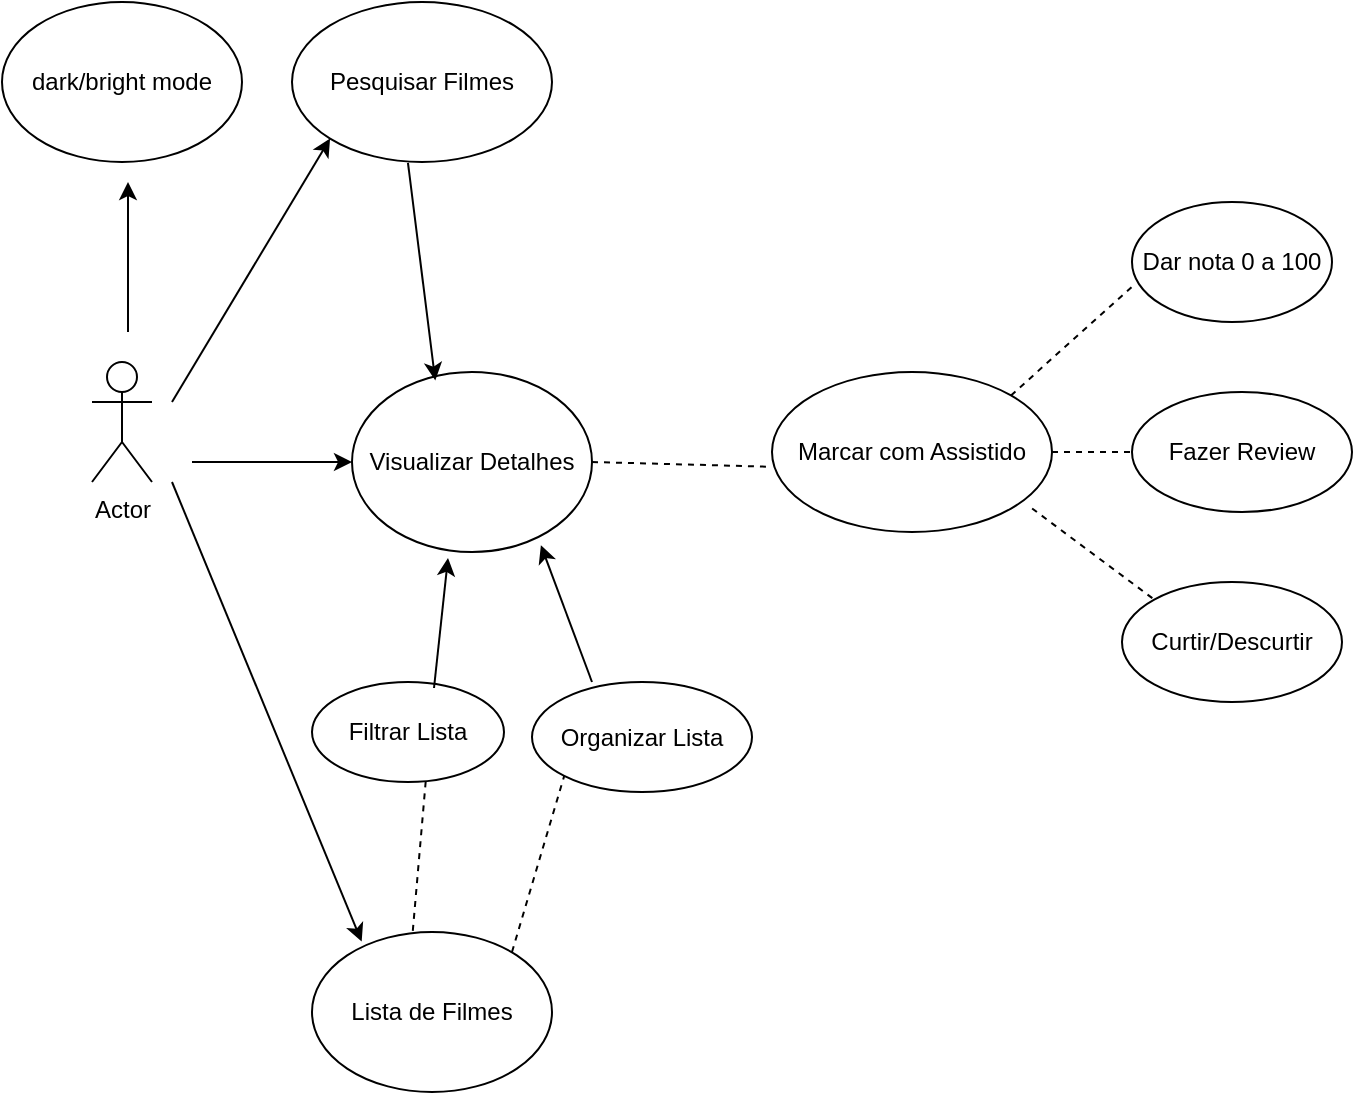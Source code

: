 <mxfile version="21.7.2" type="device">
  <diagram name="Página-1" id="O8CFx2J9XU56qer0C7IA">
    <mxGraphModel dx="1050" dy="574" grid="1" gridSize="10" guides="1" tooltips="1" connect="1" arrows="1" fold="1" page="1" pageScale="1" pageWidth="827" pageHeight="1169" math="0" shadow="0">
      <root>
        <mxCell id="0" />
        <mxCell id="1" parent="0" />
        <mxCell id="BVIy-EahmFEfsLHSjCyb-1" value="Actor" style="shape=umlActor;verticalLabelPosition=bottom;verticalAlign=top;html=1;outlineConnect=0;" vertex="1" parent="1">
          <mxGeometry x="120" y="220" width="30" height="60" as="geometry" />
        </mxCell>
        <mxCell id="BVIy-EahmFEfsLHSjCyb-2" value="" style="endArrow=classic;html=1;rounded=0;entryX=0;entryY=1;entryDx=0;entryDy=0;" edge="1" parent="1" target="BVIy-EahmFEfsLHSjCyb-5">
          <mxGeometry width="50" height="50" relative="1" as="geometry">
            <mxPoint x="160" y="240" as="sourcePoint" />
            <mxPoint x="230" y="130" as="targetPoint" />
          </mxGeometry>
        </mxCell>
        <mxCell id="BVIy-EahmFEfsLHSjCyb-4" value="" style="endArrow=classic;html=1;rounded=0;entryX=0.207;entryY=0.06;entryDx=0;entryDy=0;entryPerimeter=0;" edge="1" parent="1" target="BVIy-EahmFEfsLHSjCyb-20">
          <mxGeometry width="50" height="50" relative="1" as="geometry">
            <mxPoint x="160" y="280" as="sourcePoint" />
            <mxPoint x="240" y="440" as="targetPoint" />
          </mxGeometry>
        </mxCell>
        <mxCell id="BVIy-EahmFEfsLHSjCyb-5" value="&lt;span style=&quot;background-color: rgb(255, 255, 255);&quot;&gt;Pesquisar Filmes&lt;br&gt;&lt;/span&gt;" style="ellipse;whiteSpace=wrap;html=1;" vertex="1" parent="1">
          <mxGeometry x="220" y="40" width="130" height="80" as="geometry" />
        </mxCell>
        <mxCell id="BVIy-EahmFEfsLHSjCyb-6" value="Visualizar Detalhes" style="ellipse;whiteSpace=wrap;html=1;" vertex="1" parent="1">
          <mxGeometry x="250" y="225" width="120" height="90" as="geometry" />
        </mxCell>
        <mxCell id="BVIy-EahmFEfsLHSjCyb-7" value="Dar nota 0 a 100" style="ellipse;whiteSpace=wrap;html=1;" vertex="1" parent="1">
          <mxGeometry x="640" y="140" width="100" height="60" as="geometry" />
        </mxCell>
        <mxCell id="BVIy-EahmFEfsLHSjCyb-12" value="Marcar com Assistido" style="ellipse;whiteSpace=wrap;html=1;" vertex="1" parent="1">
          <mxGeometry x="460" y="225" width="140" height="80" as="geometry" />
        </mxCell>
        <mxCell id="BVIy-EahmFEfsLHSjCyb-14" value="Fazer Review" style="ellipse;whiteSpace=wrap;html=1;" vertex="1" parent="1">
          <mxGeometry x="640" y="235" width="110" height="60" as="geometry" />
        </mxCell>
        <mxCell id="BVIy-EahmFEfsLHSjCyb-17" value="" style="endArrow=classic;html=1;rounded=0;" edge="1" parent="1">
          <mxGeometry width="50" height="50" relative="1" as="geometry">
            <mxPoint x="170" y="270" as="sourcePoint" />
            <mxPoint x="250" y="270" as="targetPoint" />
            <Array as="points">
              <mxPoint x="210" y="270" />
            </Array>
          </mxGeometry>
        </mxCell>
        <mxCell id="BVIy-EahmFEfsLHSjCyb-37" style="edgeStyle=orthogonalEdgeStyle;rounded=0;orthogonalLoop=1;jettySize=auto;html=1;exitX=0.5;exitY=0;exitDx=0;exitDy=0;" edge="1" parent="1" source="BVIy-EahmFEfsLHSjCyb-20">
          <mxGeometry relative="1" as="geometry">
            <mxPoint x="290" y="505" as="targetPoint" />
          </mxGeometry>
        </mxCell>
        <mxCell id="BVIy-EahmFEfsLHSjCyb-20" value="Lista de Filmes" style="ellipse;whiteSpace=wrap;html=1;" vertex="1" parent="1">
          <mxGeometry x="230" y="505" width="120" height="80" as="geometry" />
        </mxCell>
        <mxCell id="BVIy-EahmFEfsLHSjCyb-22" value="" style="endArrow=classic;html=1;rounded=0;exitX=0.446;exitY=1.005;exitDx=0;exitDy=0;exitPerimeter=0;entryX=0.347;entryY=0.047;entryDx=0;entryDy=0;entryPerimeter=0;" edge="1" parent="1" source="BVIy-EahmFEfsLHSjCyb-5" target="BVIy-EahmFEfsLHSjCyb-6">
          <mxGeometry width="50" height="50" relative="1" as="geometry">
            <mxPoint x="280" y="130" as="sourcePoint" />
            <mxPoint x="290" y="220" as="targetPoint" />
          </mxGeometry>
        </mxCell>
        <mxCell id="BVIy-EahmFEfsLHSjCyb-23" value="" style="endArrow=classic;html=1;rounded=0;" edge="1" parent="1">
          <mxGeometry width="50" height="50" relative="1" as="geometry">
            <mxPoint x="138" y="205" as="sourcePoint" />
            <mxPoint x="138" y="130" as="targetPoint" />
          </mxGeometry>
        </mxCell>
        <mxCell id="BVIy-EahmFEfsLHSjCyb-24" value="dark/bright mode" style="ellipse;whiteSpace=wrap;html=1;" vertex="1" parent="1">
          <mxGeometry x="75" y="40" width="120" height="80" as="geometry" />
        </mxCell>
        <mxCell id="BVIy-EahmFEfsLHSjCyb-25" value="Curtir/Descurtir" style="ellipse;whiteSpace=wrap;html=1;" vertex="1" parent="1">
          <mxGeometry x="635" y="330" width="110" height="60" as="geometry" />
        </mxCell>
        <mxCell id="BVIy-EahmFEfsLHSjCyb-26" value="" style="endArrow=none;dashed=1;html=1;rounded=0;exitX=1;exitY=0.5;exitDx=0;exitDy=0;entryX=-0.009;entryY=0.592;entryDx=0;entryDy=0;entryPerimeter=0;" edge="1" parent="1" source="BVIy-EahmFEfsLHSjCyb-6" target="BVIy-EahmFEfsLHSjCyb-12">
          <mxGeometry width="50" height="50" relative="1" as="geometry">
            <mxPoint x="380" y="270" as="sourcePoint" />
            <mxPoint x="440" y="270" as="targetPoint" />
          </mxGeometry>
        </mxCell>
        <mxCell id="BVIy-EahmFEfsLHSjCyb-27" value="" style="endArrow=none;dashed=1;html=1;rounded=0;entryX=0.004;entryY=0.7;entryDx=0;entryDy=0;entryPerimeter=0;exitX=1;exitY=0;exitDx=0;exitDy=0;" edge="1" parent="1" source="BVIy-EahmFEfsLHSjCyb-12" target="BVIy-EahmFEfsLHSjCyb-7">
          <mxGeometry width="50" height="50" relative="1" as="geometry">
            <mxPoint x="565" y="190" as="sourcePoint" />
            <mxPoint x="635" y="190" as="targetPoint" />
          </mxGeometry>
        </mxCell>
        <mxCell id="BVIy-EahmFEfsLHSjCyb-28" value="" style="endArrow=none;dashed=1;html=1;rounded=0;exitX=1;exitY=0.5;exitDx=0;exitDy=0;" edge="1" parent="1" source="BVIy-EahmFEfsLHSjCyb-12">
          <mxGeometry width="50" height="50" relative="1" as="geometry">
            <mxPoint x="590" y="264.5" as="sourcePoint" />
            <mxPoint x="640" y="265" as="targetPoint" />
          </mxGeometry>
        </mxCell>
        <mxCell id="BVIy-EahmFEfsLHSjCyb-29" value="" style="endArrow=none;dashed=1;html=1;rounded=0;exitX=0.929;exitY=0.853;exitDx=0;exitDy=0;exitPerimeter=0;entryX=0;entryY=0;entryDx=0;entryDy=0;" edge="1" parent="1" source="BVIy-EahmFEfsLHSjCyb-12" target="BVIy-EahmFEfsLHSjCyb-25">
          <mxGeometry width="50" height="50" relative="1" as="geometry">
            <mxPoint x="600" y="315" as="sourcePoint" />
            <mxPoint x="670" y="315" as="targetPoint" />
          </mxGeometry>
        </mxCell>
        <mxCell id="BVIy-EahmFEfsLHSjCyb-31" value="Filtrar Lista" style="ellipse;whiteSpace=wrap;html=1;" vertex="1" parent="1">
          <mxGeometry x="230" y="380" width="96" height="50" as="geometry" />
        </mxCell>
        <mxCell id="BVIy-EahmFEfsLHSjCyb-32" value="Organizar Lista" style="ellipse;whiteSpace=wrap;html=1;" vertex="1" parent="1">
          <mxGeometry x="340" y="380" width="110" height="55" as="geometry" />
        </mxCell>
        <mxCell id="BVIy-EahmFEfsLHSjCyb-36" value="" style="endArrow=none;dashed=1;html=1;rounded=0;entryX=0.592;entryY=1;entryDx=0;entryDy=0;entryPerimeter=0;exitX=0.42;exitY=-0.007;exitDx=0;exitDy=0;exitPerimeter=0;" edge="1" parent="1" source="BVIy-EahmFEfsLHSjCyb-20" target="BVIy-EahmFEfsLHSjCyb-31">
          <mxGeometry width="50" height="50" relative="1" as="geometry">
            <mxPoint x="320" y="505" as="sourcePoint" />
            <mxPoint x="350" y="470" as="targetPoint" />
            <Array as="points" />
          </mxGeometry>
        </mxCell>
        <mxCell id="BVIy-EahmFEfsLHSjCyb-38" value="" style="endArrow=none;dashed=1;html=1;rounded=0;entryX=0;entryY=1;entryDx=0;entryDy=0;" edge="1" parent="1" target="BVIy-EahmFEfsLHSjCyb-32">
          <mxGeometry width="50" height="50" relative="1" as="geometry">
            <mxPoint x="330" y="515" as="sourcePoint" />
            <mxPoint x="383" y="445" as="targetPoint" />
          </mxGeometry>
        </mxCell>
        <mxCell id="BVIy-EahmFEfsLHSjCyb-39" value="" style="endArrow=classic;html=1;rounded=0;entryX=0.787;entryY=0.962;entryDx=0;entryDy=0;entryPerimeter=0;" edge="1" parent="1" target="BVIy-EahmFEfsLHSjCyb-6">
          <mxGeometry width="50" height="50" relative="1" as="geometry">
            <mxPoint x="370" y="380" as="sourcePoint" />
            <mxPoint x="420" y="330" as="targetPoint" />
          </mxGeometry>
        </mxCell>
        <mxCell id="BVIy-EahmFEfsLHSjCyb-40" value="" style="endArrow=classic;html=1;rounded=0;entryX=0.4;entryY=1.033;entryDx=0;entryDy=0;entryPerimeter=0;" edge="1" parent="1" target="BVIy-EahmFEfsLHSjCyb-6">
          <mxGeometry width="50" height="50" relative="1" as="geometry">
            <mxPoint x="291" y="383" as="sourcePoint" />
            <mxPoint x="265" y="315" as="targetPoint" />
          </mxGeometry>
        </mxCell>
      </root>
    </mxGraphModel>
  </diagram>
</mxfile>
